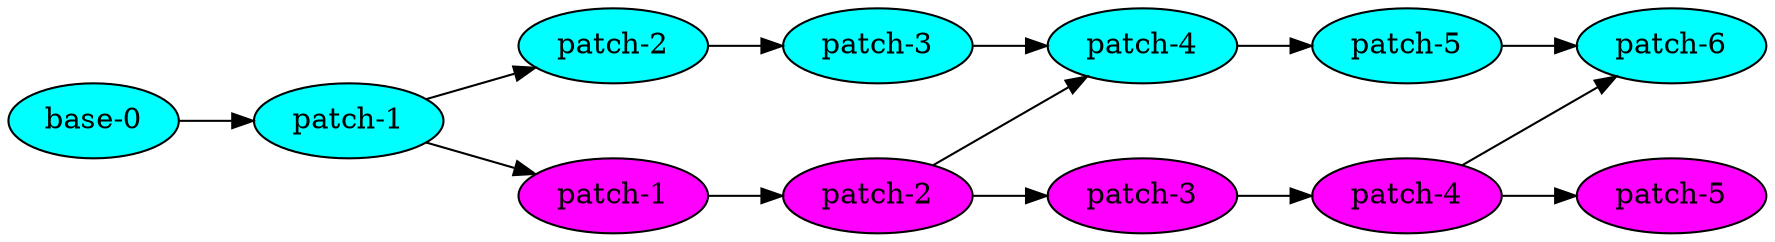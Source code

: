 digraph G {
  bgcolor="white";
  rankdir="LR";
  nodesep=0.5;
  fontsize=11;

  node [shape="ellipse", style="filled"];

  {
    node [fillcolor="cyan"];
    b1_0 [label="base-0"];
    b1_1 [label="patch-1"];
    b1_2 [label="patch-2"];
    b1_3 [label="patch-3"];
    b1_4 [label="patch-4"];
    b1_5 [label="patch-5"];
    b1_6 [label="patch-6"];
  }
  {
    node [fillcolor="magenta"];
    b2_1 [label="patch-1"];
    b2_2 [label="patch-2"];
    b2_3 [label="patch-3"];
    b2_4 [label="patch-4"];
    b2_5 [label="patch-5"];
  }

  b1_0 -> b1_1 -> b1_2 -> b1_3 -> b1_4 -> b1_5 -> b1_6;

  b1_1 -> b2_1 -> b2_2 -> b2_3 -> b2_4 -> b2_5;

  b2_2 -> b1_4;
  b2_4 -> b1_6;
}
